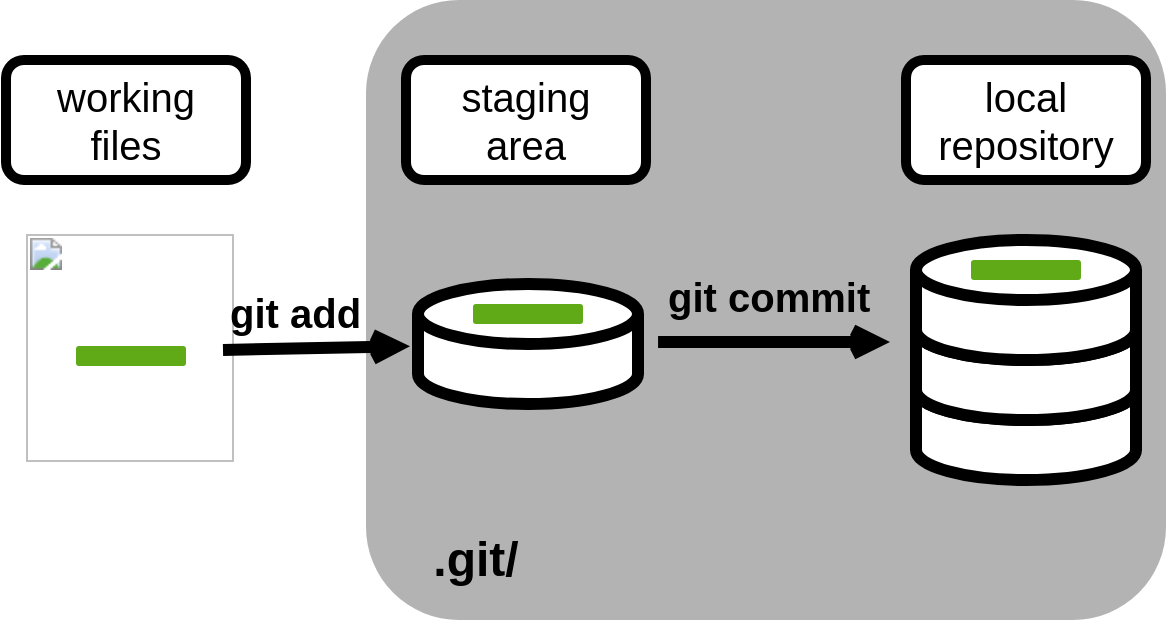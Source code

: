 <mxfile version="13.9.9" type="device"><diagram id="C5RBs43oDa-KdzZeNtuy" name="Page-1"><mxGraphModel dx="647" dy="460" grid="1" gridSize="10" guides="1" tooltips="1" connect="1" arrows="1" fold="1" page="1" pageScale="1" pageWidth="1200" pageHeight="1600" math="0" shadow="0"><root><mxCell id="WIyWlLk6GJQsqaUBKTNV-0"/><mxCell id="WIyWlLk6GJQsqaUBKTNV-1" parent="WIyWlLk6GJQsqaUBKTNV-0"/><mxCell id="FpGi5a7GnT0ozxVLLnUG-3" value="" style="rounded=1;whiteSpace=wrap;html=1;strokeColor=none;fillColor=#B3B3B3;" parent="WIyWlLk6GJQsqaUBKTNV-1" vertex="1"><mxGeometry x="300" y="30" width="400" height="310" as="geometry"/></mxCell><mxCell id="T3rEUf-VYCFCfvUZHMCF-1" value="&lt;font style=&quot;font-size: 20px&quot;&gt;working &lt;br&gt;files&lt;/font&gt;" style="rounded=1;whiteSpace=wrap;html=1;strokeWidth=5;" parent="WIyWlLk6GJQsqaUBKTNV-1" vertex="1"><mxGeometry x="120" y="60" width="120" height="60" as="geometry"/></mxCell><mxCell id="T3rEUf-VYCFCfvUZHMCF-2" value="&lt;span style=&quot;font-size: 20px&quot;&gt;staging&lt;br&gt;area&lt;/span&gt;" style="rounded=1;whiteSpace=wrap;html=1;strokeWidth=5;" parent="WIyWlLk6GJQsqaUBKTNV-1" vertex="1"><mxGeometry x="320" y="60" width="120" height="60" as="geometry"/></mxCell><mxCell id="T3rEUf-VYCFCfvUZHMCF-3" value="&lt;span style=&quot;font-size: 20px&quot;&gt;local repository&lt;/span&gt;" style="rounded=1;whiteSpace=wrap;html=1;strokeWidth=5;" parent="WIyWlLk6GJQsqaUBKTNV-1" vertex="1"><mxGeometry x="570" y="60" width="120" height="60" as="geometry"/></mxCell><mxCell id="VIG4nzmd6s2wnC52SF8f-0" value="&lt;b id=&quot;docs-internal-guid-e9562bcf-7fff-43f4-15fe-8f4632422af8&quot; style=&quot;color: rgb(0, 0, 0); font-style: normal; letter-spacing: normal; text-indent: 0px; text-transform: none; word-spacing: 0px; text-decoration: none; font-weight: normal;&quot;&gt;&lt;img width=&quot;104px;&quot; height=&quot;114px;&quot; src=&quot;https://lh4.googleusercontent.com/Fy4fd0Fr89id78w7Pa13-S0sopuFruRuMyBy65n2Bs_d72Jlvp0TaDo4HOPwKdpCi_vj-0lDlSDYd6YsVDYRlRqI6hQ_PuspU0R4_K-iVqg9heQKQrJ3yIu7Bk4n9e1ikWygdtinKlSMzA&quot;&gt;&lt;/b&gt;" style="text;whiteSpace=wrap;html=1;" parent="WIyWlLk6GJQsqaUBKTNV-1" vertex="1"><mxGeometry x="127.5" y="140" width="105" height="130" as="geometry"/></mxCell><mxCell id="VIG4nzmd6s2wnC52SF8f-4" value="" style="rounded=1;whiteSpace=wrap;html=1;fillColor=#60a917;fontColor=#ffffff;strokeColor=none;" parent="WIyWlLk6GJQsqaUBKTNV-1" vertex="1"><mxGeometry x="155" y="203" width="55" height="10" as="geometry"/></mxCell><mxCell id="VIG4nzmd6s2wnC52SF8f-9" value="" style="group" parent="WIyWlLk6GJQsqaUBKTNV-1" vertex="1" connectable="0"><mxGeometry x="575" y="150" width="110" height="120" as="geometry"/></mxCell><mxCell id="VIG4nzmd6s2wnC52SF8f-8" value="" style="shape=cylinder3;whiteSpace=wrap;html=1;boundedLbl=1;backgroundOutline=1;size=15;rounded=0;strokeWidth=6;" parent="VIG4nzmd6s2wnC52SF8f-9" vertex="1"><mxGeometry y="60" width="110" height="60" as="geometry"/></mxCell><mxCell id="VIG4nzmd6s2wnC52SF8f-6" value="" style="shape=cylinder3;whiteSpace=wrap;html=1;boundedLbl=1;backgroundOutline=1;size=15;rounded=0;strokeWidth=6;" parent="VIG4nzmd6s2wnC52SF8f-9" vertex="1"><mxGeometry y="30" width="110" height="60" as="geometry"/></mxCell><mxCell id="VIG4nzmd6s2wnC52SF8f-7" value="" style="shape=cylinder3;whiteSpace=wrap;html=1;boundedLbl=1;backgroundOutline=1;size=15;rounded=0;strokeWidth=6;" parent="VIG4nzmd6s2wnC52SF8f-9" vertex="1"><mxGeometry width="110" height="60" as="geometry"/></mxCell><mxCell id="FpGi5a7GnT0ozxVLLnUG-1" value="" style="rounded=1;whiteSpace=wrap;html=1;fillColor=#60a917;fontColor=#ffffff;strokeColor=none;" parent="VIG4nzmd6s2wnC52SF8f-9" vertex="1"><mxGeometry x="27.5" y="10" width="55" height="10" as="geometry"/></mxCell><mxCell id="FpGi5a7GnT0ozxVLLnUG-2" value="" style="group" parent="WIyWlLk6GJQsqaUBKTNV-1" vertex="1" connectable="0"><mxGeometry x="326" y="172" width="110" height="60" as="geometry"/></mxCell><mxCell id="VIG4nzmd6s2wnC52SF8f-5" value="" style="shape=cylinder3;whiteSpace=wrap;html=1;boundedLbl=1;backgroundOutline=1;size=15;rounded=0;strokeWidth=6;" parent="FpGi5a7GnT0ozxVLLnUG-2" vertex="1"><mxGeometry width="110" height="60" as="geometry"/></mxCell><mxCell id="FpGi5a7GnT0ozxVLLnUG-0" value="" style="rounded=1;whiteSpace=wrap;html=1;fillColor=#60a917;fontColor=#ffffff;strokeColor=none;" parent="FpGi5a7GnT0ozxVLLnUG-2" vertex="1"><mxGeometry x="27.5" y="10" width="55" height="10" as="geometry"/></mxCell><mxCell id="FpGi5a7GnT0ozxVLLnUG-4" value="" style="endArrow=open;html=1;exitX=1;exitY=0.5;exitDx=0;exitDy=0;strokeWidth=6;rounded=0;endFill=0;" parent="WIyWlLk6GJQsqaUBKTNV-1" edge="1"><mxGeometry width="50" height="50" relative="1" as="geometry"><mxPoint x="228.5" y="205" as="sourcePoint"/><mxPoint x="322" y="203.111" as="targetPoint"/></mxGeometry></mxCell><mxCell id="FpGi5a7GnT0ozxVLLnUG-5" value="" style="endArrow=open;html=1;exitX=0.673;exitY=0.483;exitDx=0;exitDy=0;strokeWidth=6;rounded=0;endFill=0;exitPerimeter=0;" parent="WIyWlLk6GJQsqaUBKTNV-1" edge="1"><mxGeometry width="50" height="50" relative="1" as="geometry"><mxPoint x="446.03" y="200.98" as="sourcePoint"/><mxPoint x="562" y="201" as="targetPoint"/><Array as="points"><mxPoint x="556" y="201"/></Array></mxGeometry></mxCell><mxCell id="FpGi5a7GnT0ozxVLLnUG-6" value="&lt;b&gt;&lt;font style=&quot;font-size: 24px&quot;&gt;.git/&lt;/font&gt;&lt;/b&gt;" style="rounded=1;whiteSpace=wrap;html=1;strokeWidth=5;strokeColor=none;fillColor=none;" parent="WIyWlLk6GJQsqaUBKTNV-1" vertex="1"><mxGeometry x="320" y="290" width="70" height="40" as="geometry"/></mxCell><mxCell id="idp8b7tLp8npUCn_lXyU-0" value="&lt;div style=&quot;text-align: center&quot;&gt;&lt;span style=&quot;font-size: 20px&quot;&gt;&lt;font face=&quot;helvetica&quot;&gt;&lt;b&gt;git commit&lt;/b&gt;&lt;/font&gt;&lt;/span&gt;&lt;/div&gt;" style="text;whiteSpace=wrap;html=1;" vertex="1" parent="WIyWlLk6GJQsqaUBKTNV-1"><mxGeometry x="449" y="160" width="110" height="30" as="geometry"/></mxCell><mxCell id="idp8b7tLp8npUCn_lXyU-1" value="&lt;div style=&quot;text-align: center&quot;&gt;&lt;span style=&quot;font-size: 20px&quot;&gt;&lt;font face=&quot;helvetica&quot;&gt;&lt;b&gt;git add&lt;/b&gt;&lt;/font&gt;&lt;/span&gt;&lt;/div&gt;" style="text;whiteSpace=wrap;html=1;" vertex="1" parent="WIyWlLk6GJQsqaUBKTNV-1"><mxGeometry x="230" y="168" width="70" height="30" as="geometry"/></mxCell></root></mxGraphModel></diagram></mxfile>
